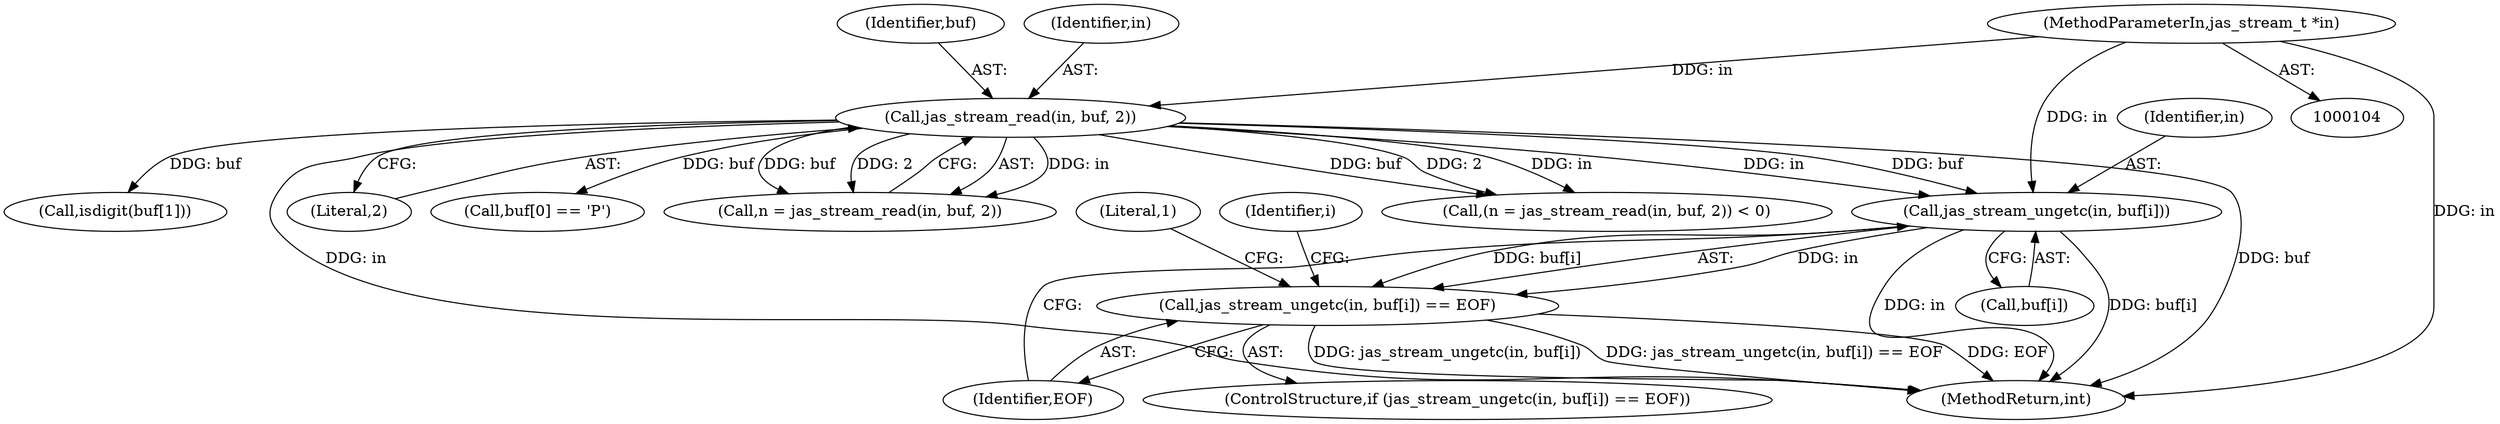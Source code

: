 digraph "0_jasper_d42b2388f7f8e0332c846675133acea151fc557a_46@API" {
"1000141" [label="(Call,jas_stream_ungetc(in, buf[i]))"];
"1000118" [label="(Call,jas_stream_read(in, buf, 2))"];
"1000105" [label="(MethodParameterIn,jas_stream_t *in)"];
"1000140" [label="(Call,jas_stream_ungetc(in, buf[i]) == EOF)"];
"1000137" [label="(Identifier,i)"];
"1000176" [label="(MethodReturn,int)"];
"1000116" [label="(Call,n = jas_stream_read(in, buf, 2))"];
"1000120" [label="(Identifier,buf)"];
"1000115" [label="(Call,(n = jas_stream_read(in, buf, 2)) < 0)"];
"1000150" [label="(Literal,1)"];
"1000166" [label="(Call,isdigit(buf[1]))"];
"1000142" [label="(Identifier,in)"];
"1000121" [label="(Literal,2)"];
"1000139" [label="(ControlStructure,if (jas_stream_ungetc(in, buf[i]) == EOF))"];
"1000119" [label="(Identifier,in)"];
"1000143" [label="(Call,buf[i])"];
"1000118" [label="(Call,jas_stream_read(in, buf, 2))"];
"1000146" [label="(Identifier,EOF)"];
"1000141" [label="(Call,jas_stream_ungetc(in, buf[i]))"];
"1000161" [label="(Call,buf[0] == 'P')"];
"1000105" [label="(MethodParameterIn,jas_stream_t *in)"];
"1000140" [label="(Call,jas_stream_ungetc(in, buf[i]) == EOF)"];
"1000141" -> "1000140"  [label="AST: "];
"1000141" -> "1000143"  [label="CFG: "];
"1000142" -> "1000141"  [label="AST: "];
"1000143" -> "1000141"  [label="AST: "];
"1000146" -> "1000141"  [label="CFG: "];
"1000141" -> "1000176"  [label="DDG: in"];
"1000141" -> "1000176"  [label="DDG: buf[i]"];
"1000141" -> "1000140"  [label="DDG: in"];
"1000141" -> "1000140"  [label="DDG: buf[i]"];
"1000118" -> "1000141"  [label="DDG: in"];
"1000118" -> "1000141"  [label="DDG: buf"];
"1000105" -> "1000141"  [label="DDG: in"];
"1000118" -> "1000116"  [label="AST: "];
"1000118" -> "1000121"  [label="CFG: "];
"1000119" -> "1000118"  [label="AST: "];
"1000120" -> "1000118"  [label="AST: "];
"1000121" -> "1000118"  [label="AST: "];
"1000116" -> "1000118"  [label="CFG: "];
"1000118" -> "1000176"  [label="DDG: in"];
"1000118" -> "1000176"  [label="DDG: buf"];
"1000118" -> "1000115"  [label="DDG: in"];
"1000118" -> "1000115"  [label="DDG: buf"];
"1000118" -> "1000115"  [label="DDG: 2"];
"1000118" -> "1000116"  [label="DDG: in"];
"1000118" -> "1000116"  [label="DDG: buf"];
"1000118" -> "1000116"  [label="DDG: 2"];
"1000105" -> "1000118"  [label="DDG: in"];
"1000118" -> "1000161"  [label="DDG: buf"];
"1000118" -> "1000166"  [label="DDG: buf"];
"1000105" -> "1000104"  [label="AST: "];
"1000105" -> "1000176"  [label="DDG: in"];
"1000140" -> "1000139"  [label="AST: "];
"1000140" -> "1000146"  [label="CFG: "];
"1000146" -> "1000140"  [label="AST: "];
"1000150" -> "1000140"  [label="CFG: "];
"1000137" -> "1000140"  [label="CFG: "];
"1000140" -> "1000176"  [label="DDG: jas_stream_ungetc(in, buf[i])"];
"1000140" -> "1000176"  [label="DDG: jas_stream_ungetc(in, buf[i]) == EOF"];
"1000140" -> "1000176"  [label="DDG: EOF"];
}

